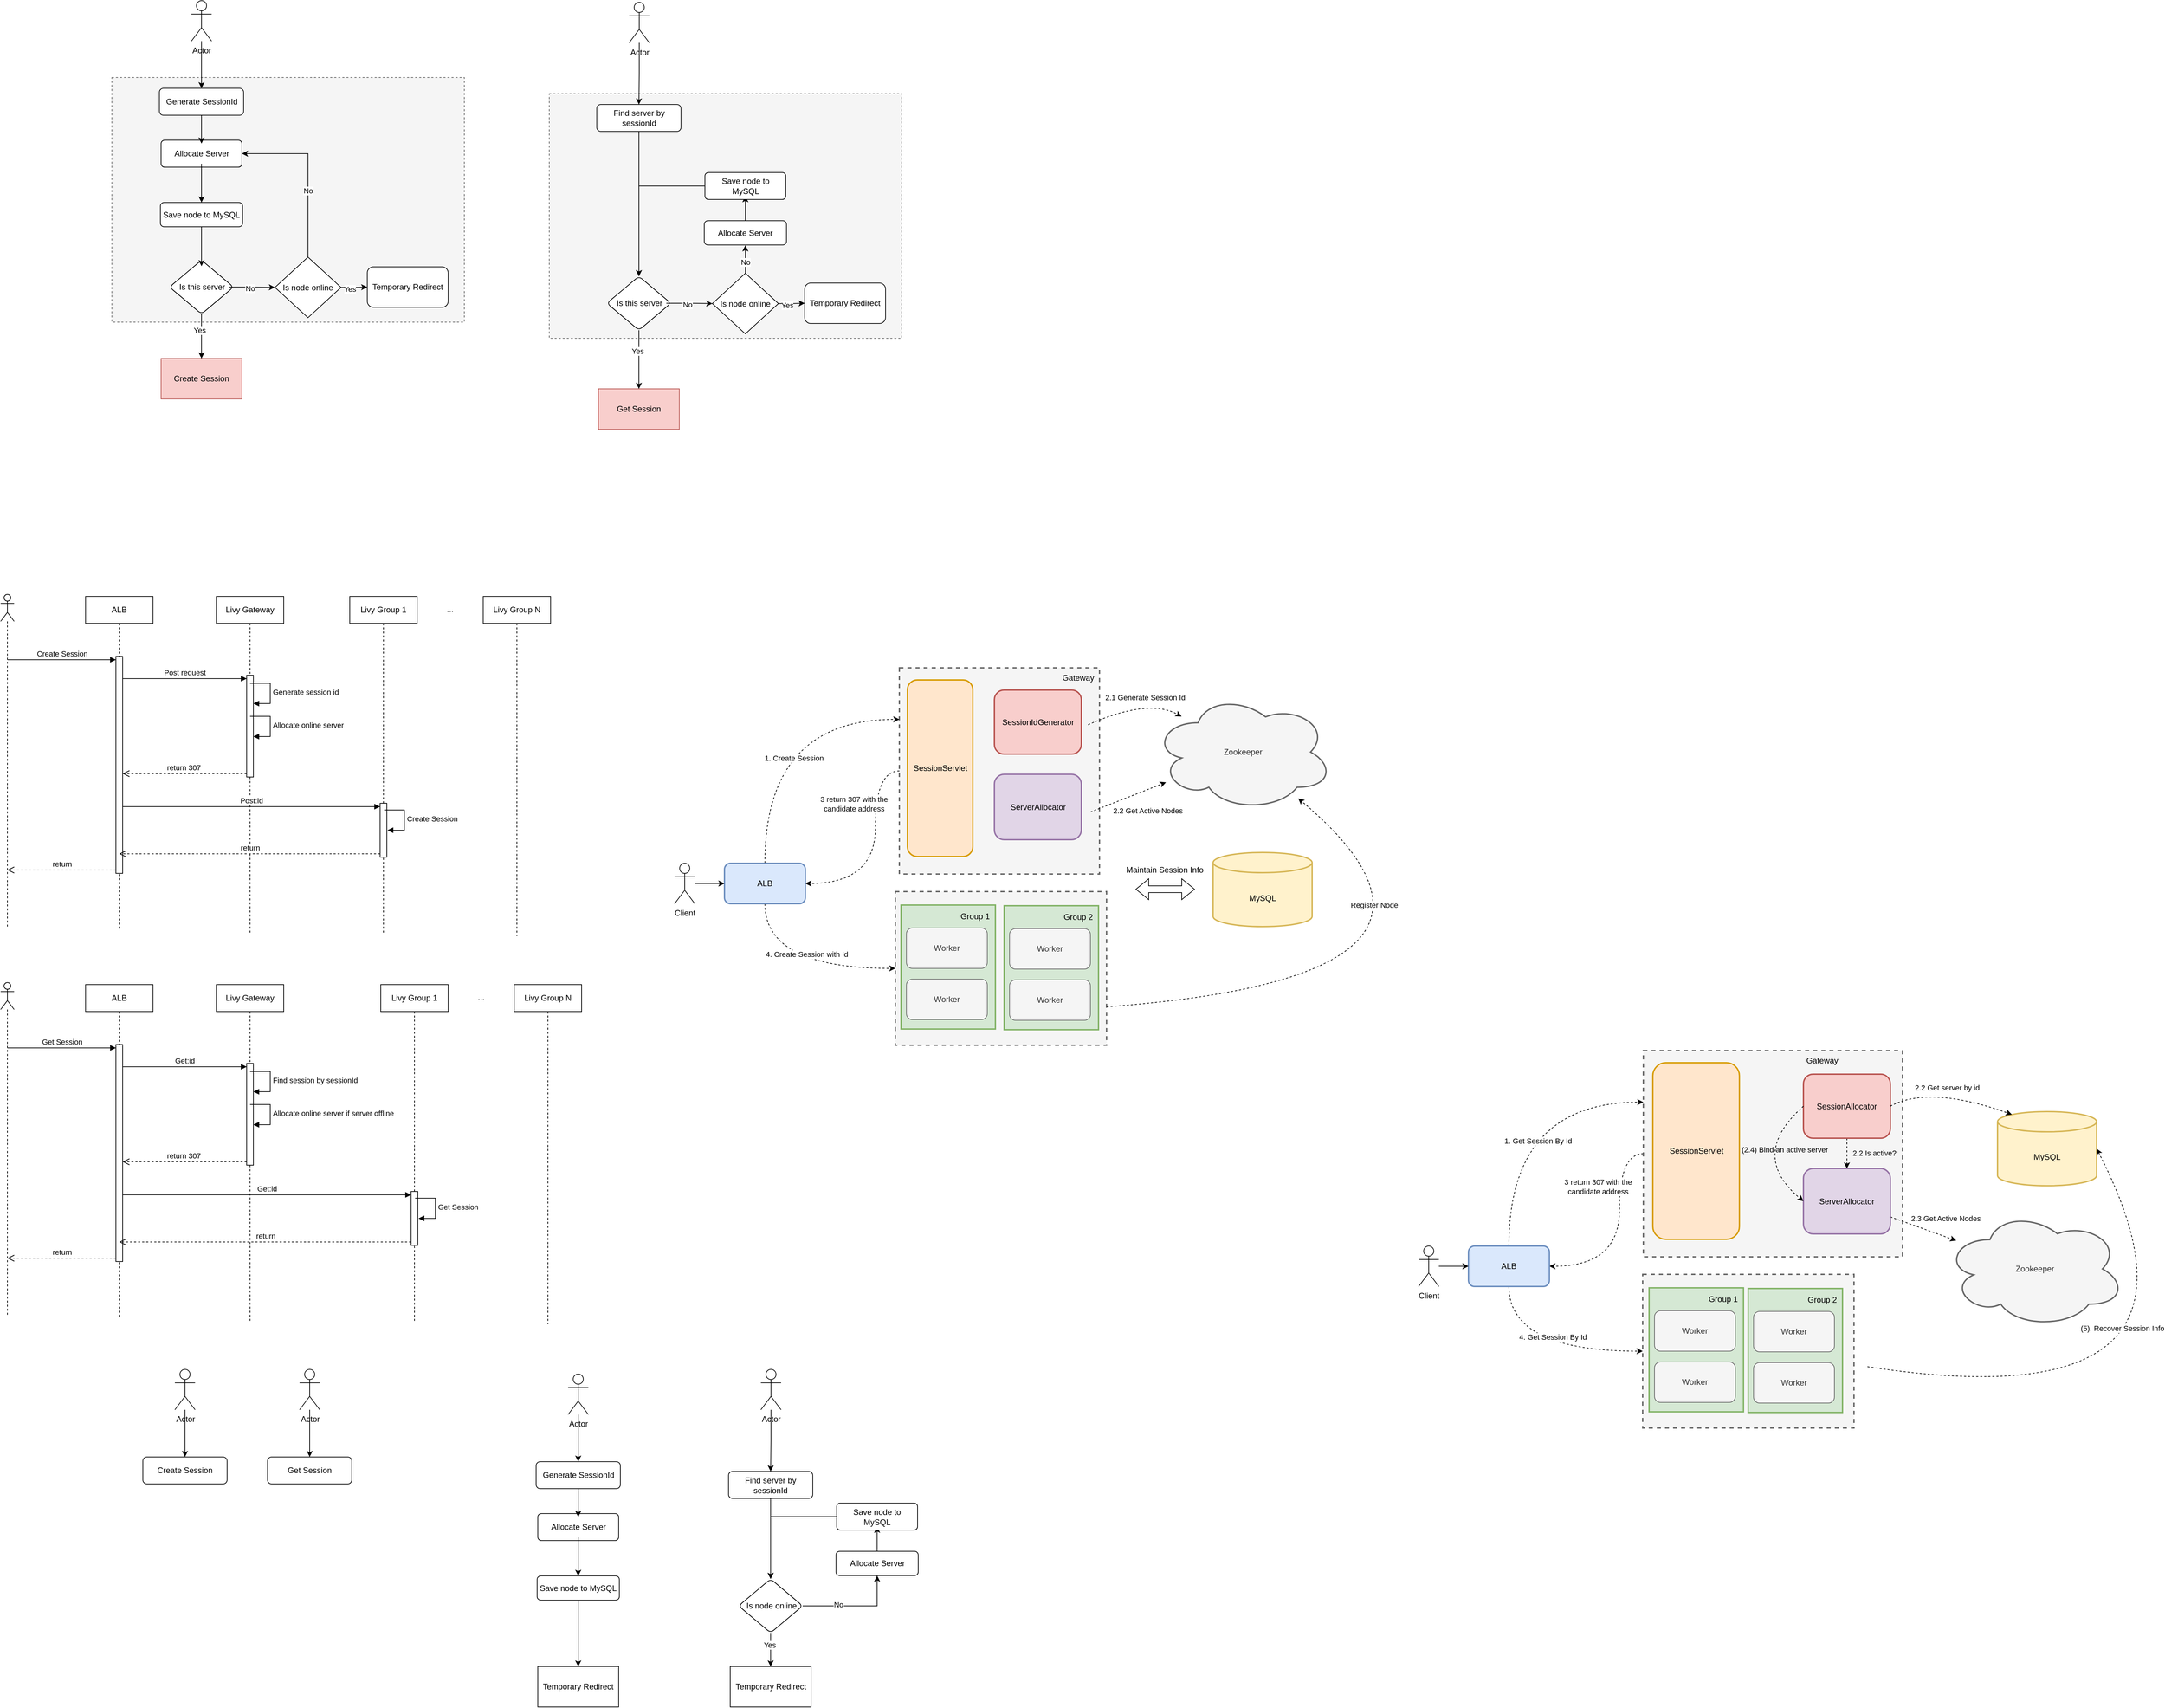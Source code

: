 <mxfile version="28.2.7">
  <diagram name="Page-1" id="TxlCP_52Zl4pygI22ciM">
    <mxGraphModel dx="1298" dy="862" grid="0" gridSize="10" guides="1" tooltips="1" connect="1" arrows="1" fold="1" page="0" pageScale="1" pageWidth="827" pageHeight="1169" math="0" shadow="0">
      <root>
        <mxCell id="0" />
        <mxCell id="1" parent="0" />
        <mxCell id="ZICHwL9k2pLEv1YtmJDn-41" style="edgeStyle=orthogonalEdgeStyle;rounded=0;orthogonalLoop=1;jettySize=auto;html=1;exitX=0;exitY=0.5;exitDx=0;exitDy=0;entryX=1;entryY=0.5;entryDx=0;entryDy=0;curved=1;dashed=1;" edge="1" parent="1" source="ZICHwL9k2pLEv1YtmJDn-7" target="ZICHwL9k2pLEv1YtmJDn-1">
          <mxGeometry relative="1" as="geometry">
            <Array as="points">
              <mxPoint x="1365" y="1223" />
              <mxPoint x="1365" y="1390" />
            </Array>
          </mxGeometry>
        </mxCell>
        <mxCell id="ZICHwL9k2pLEv1YtmJDn-42" value="3 return 307 with the&lt;div&gt;candidate address&lt;/div&gt;" style="edgeLabel;html=1;align=center;verticalAlign=middle;resizable=0;points=[];" vertex="1" connectable="0" parent="ZICHwL9k2pLEv1YtmJDn-41">
          <mxGeometry x="-0.224" y="2" relative="1" as="geometry">
            <mxPoint x="-34" y="-35" as="offset" />
          </mxGeometry>
        </mxCell>
        <mxCell id="ZICHwL9k2pLEv1YtmJDn-7" value="" style="rounded=0;whiteSpace=wrap;html=1;dashed=1;fillColor=#f5f5f5;fontColor=#333333;strokeColor=#666666;strokeWidth=2;" vertex="1" parent="1">
          <mxGeometry x="1400.5" y="1070" width="297" height="306" as="geometry" />
        </mxCell>
        <mxCell id="MgTznX3Nh4NJQTIRdK1o-61" value="" style="rounded=0;whiteSpace=wrap;html=1;dashed=1;fillColor=#f5f5f5;fontColor=#333333;strokeColor=#666666;" parent="1" vertex="1">
          <mxGeometry x="881" y="218" width="523" height="363" as="geometry" />
        </mxCell>
        <mxCell id="MgTznX3Nh4NJQTIRdK1o-23" value="" style="rounded=0;whiteSpace=wrap;html=1;dashed=1;fillColor=#f5f5f5;fontColor=#333333;strokeColor=#666666;" parent="1" vertex="1">
          <mxGeometry x="232" y="194" width="523" height="363" as="geometry" />
        </mxCell>
        <mxCell id="F9eBlbKyJguKDcQdJxCm-21" value="" style="edgeStyle=orthogonalEdgeStyle;rounded=0;orthogonalLoop=1;jettySize=auto;html=1;" parent="1" source="F9eBlbKyJguKDcQdJxCm-1" target="F9eBlbKyJguKDcQdJxCm-20" edge="1">
          <mxGeometry relative="1" as="geometry" />
        </mxCell>
        <mxCell id="F9eBlbKyJguKDcQdJxCm-1" value="Actor" style="shape=umlActor;verticalLabelPosition=bottom;verticalAlign=top;html=1;outlineConnect=0;" parent="1" vertex="1">
          <mxGeometry x="350" y="80" width="30" height="60" as="geometry" />
        </mxCell>
        <mxCell id="F9eBlbKyJguKDcQdJxCm-5" value="" style="rounded=1;whiteSpace=wrap;html=1;verticalAlign=top;arcSize=13;" parent="1" vertex="1">
          <mxGeometry x="305" y="287" width="120" height="40" as="geometry" />
        </mxCell>
        <mxCell id="MgTznX3Nh4NJQTIRdK1o-13" value="" style="edgeStyle=orthogonalEdgeStyle;rounded=0;orthogonalLoop=1;jettySize=auto;html=1;" parent="1" source="F9eBlbKyJguKDcQdJxCm-7" target="MgTznX3Nh4NJQTIRdK1o-12" edge="1">
          <mxGeometry relative="1" as="geometry" />
        </mxCell>
        <mxCell id="F9eBlbKyJguKDcQdJxCm-7" value="Allocate Server" style="text;html=1;align=center;verticalAlign=middle;whiteSpace=wrap;rounded=0;" parent="1" vertex="1">
          <mxGeometry x="322.5" y="292" width="85" height="30" as="geometry" />
        </mxCell>
        <mxCell id="F9eBlbKyJguKDcQdJxCm-11" value="" style="group" parent="1" vertex="1" connectable="0">
          <mxGeometry x="317.5" y="465" width="97" height="80" as="geometry" />
        </mxCell>
        <mxCell id="F9eBlbKyJguKDcQdJxCm-8" value="" style="rhombus;whiteSpace=wrap;html=1;verticalAlign=top;rounded=1;arcSize=13;" parent="F9eBlbKyJguKDcQdJxCm-11" vertex="1">
          <mxGeometry width="95" height="80" as="geometry" />
        </mxCell>
        <mxCell id="F9eBlbKyJguKDcQdJxCm-10" value="Is this server" style="text;html=1;align=center;verticalAlign=middle;whiteSpace=wrap;rounded=0;" parent="F9eBlbKyJguKDcQdJxCm-11" vertex="1">
          <mxGeometry x="8.75" y="25" width="79.5" height="30" as="geometry" />
        </mxCell>
        <mxCell id="F9eBlbKyJguKDcQdJxCm-22" value="" style="edgeStyle=orthogonalEdgeStyle;rounded=0;orthogonalLoop=1;jettySize=auto;html=1;" parent="1" source="F9eBlbKyJguKDcQdJxCm-20" target="F9eBlbKyJguKDcQdJxCm-7" edge="1">
          <mxGeometry relative="1" as="geometry" />
        </mxCell>
        <mxCell id="F9eBlbKyJguKDcQdJxCm-20" value="Generate SessionId" style="rounded=1;whiteSpace=wrap;html=1;" parent="1" vertex="1">
          <mxGeometry x="302.5" y="210" width="125" height="40" as="geometry" />
        </mxCell>
        <mxCell id="F9eBlbKyJguKDcQdJxCm-26" value="Create Session" style="whiteSpace=wrap;html=1;fillColor=#f8cecc;strokeColor=#b85450;" parent="1" vertex="1">
          <mxGeometry x="305" y="611" width="120" height="60" as="geometry" />
        </mxCell>
        <mxCell id="F9eBlbKyJguKDcQdJxCm-30" value="" style="edgeStyle=orthogonalEdgeStyle;rounded=0;orthogonalLoop=1;jettySize=auto;html=1;entryX=0.5;entryY=0;entryDx=0;entryDy=0;" parent="1" source="F9eBlbKyJguKDcQdJxCm-31" target="MgTznX3Nh4NJQTIRdK1o-69" edge="1">
          <mxGeometry relative="1" as="geometry">
            <mxPoint x="1014.5" y="212.5" as="targetPoint" />
          </mxGeometry>
        </mxCell>
        <mxCell id="F9eBlbKyJguKDcQdJxCm-31" value="Actor" style="shape=umlActor;verticalLabelPosition=bottom;verticalAlign=top;html=1;outlineConnect=0;" parent="1" vertex="1">
          <mxGeometry x="999.5" y="82.5" width="30" height="60" as="geometry" />
        </mxCell>
        <mxCell id="F9eBlbKyJguKDcQdJxCm-50" value="Get Session" style="whiteSpace=wrap;html=1;fillColor=#f8cecc;strokeColor=#b85450;" parent="1" vertex="1">
          <mxGeometry x="954" y="656" width="120" height="60" as="geometry" />
        </mxCell>
        <mxCell id="F9eBlbKyJguKDcQdJxCm-53" value="" style="shape=umlLifeline;perimeter=lifelinePerimeter;whiteSpace=wrap;html=1;container=1;dropTarget=0;collapsible=0;recursiveResize=0;outlineConnect=0;portConstraint=eastwest;newEdgeStyle={&quot;curved&quot;:0,&quot;rounded&quot;:0};participant=umlActor;" parent="1" vertex="1">
          <mxGeometry x="67" y="961" width="20" height="493" as="geometry" />
        </mxCell>
        <mxCell id="F9eBlbKyJguKDcQdJxCm-54" value="Livy Gateway" style="shape=umlLifeline;perimeter=lifelinePerimeter;whiteSpace=wrap;html=1;container=1;dropTarget=0;collapsible=0;recursiveResize=0;outlineConnect=0;portConstraint=eastwest;newEdgeStyle={&quot;curved&quot;:0,&quot;rounded&quot;:0};" parent="1" vertex="1">
          <mxGeometry x="387" y="964" width="100" height="500" as="geometry" />
        </mxCell>
        <mxCell id="F9eBlbKyJguKDcQdJxCm-68" value="" style="html=1;outlineConnect=0;targetShapes=umlLifeline;portConstraint=eastwest;newEdgeStyle={&quot;curved&quot;:0,&quot;rounded&quot;:0};points=[[0,0,0,0,5],[0,1,0,0,-5],[1,0,0,0,5],[1,1,0,0,-5]];perimeter=orthogonalPerimeter;" parent="F9eBlbKyJguKDcQdJxCm-54" vertex="1">
          <mxGeometry x="45" y="117" width="10" height="151" as="geometry" />
        </mxCell>
        <mxCell id="F9eBlbKyJguKDcQdJxCm-72" value="Generate session id" style="html=1;align=left;spacingLeft=2;endArrow=block;rounded=0;edgeStyle=orthogonalEdgeStyle;curved=0;rounded=0;" parent="F9eBlbKyJguKDcQdJxCm-54" edge="1">
          <mxGeometry relative="1" as="geometry">
            <mxPoint x="50" y="129" as="sourcePoint" />
            <Array as="points">
              <mxPoint x="80" y="159" />
            </Array>
            <mxPoint x="55" y="159" as="targetPoint" />
          </mxGeometry>
        </mxCell>
        <mxCell id="F9eBlbKyJguKDcQdJxCm-74" value="Allocate online server" style="html=1;align=left;spacingLeft=2;endArrow=block;rounded=0;edgeStyle=orthogonalEdgeStyle;curved=0;rounded=0;" parent="F9eBlbKyJguKDcQdJxCm-54" edge="1">
          <mxGeometry relative="1" as="geometry">
            <mxPoint x="50" y="178" as="sourcePoint" />
            <Array as="points">
              <mxPoint x="80" y="208" />
            </Array>
            <mxPoint x="55" y="208" as="targetPoint" />
          </mxGeometry>
        </mxCell>
        <mxCell id="F9eBlbKyJguKDcQdJxCm-55" value="Livy Group 1" style="shape=umlLifeline;perimeter=lifelinePerimeter;whiteSpace=wrap;html=1;container=1;dropTarget=0;collapsible=0;recursiveResize=0;outlineConnect=0;portConstraint=eastwest;newEdgeStyle={&quot;curved&quot;:0,&quot;rounded&quot;:0};" parent="1" vertex="1">
          <mxGeometry x="585" y="964" width="100" height="500" as="geometry" />
        </mxCell>
        <mxCell id="F9eBlbKyJguKDcQdJxCm-75" value="" style="html=1;points=[[0,0,0,0,5],[0,1,0,0,-5],[1,0,0,0,5],[1,1,0,0,-5]];perimeter=orthogonalPerimeter;outlineConnect=0;targetShapes=umlLifeline;portConstraint=eastwest;newEdgeStyle={&quot;curved&quot;:0,&quot;rounded&quot;:0};" parent="F9eBlbKyJguKDcQdJxCm-55" vertex="1">
          <mxGeometry x="45" y="307" width="10" height="80" as="geometry" />
        </mxCell>
        <mxCell id="F9eBlbKyJguKDcQdJxCm-80" value="Create Session" style="html=1;align=left;spacingLeft=2;endArrow=block;rounded=0;edgeStyle=orthogonalEdgeStyle;curved=0;rounded=0;" parent="F9eBlbKyJguKDcQdJxCm-55" edge="1">
          <mxGeometry relative="1" as="geometry">
            <mxPoint x="51" y="317" as="sourcePoint" />
            <Array as="points">
              <mxPoint x="81" y="347" />
            </Array>
            <mxPoint x="56" y="347" as="targetPoint" />
          </mxGeometry>
        </mxCell>
        <mxCell id="F9eBlbKyJguKDcQdJxCm-56" value="Livy Group N" style="shape=umlLifeline;perimeter=lifelinePerimeter;whiteSpace=wrap;html=1;container=1;dropTarget=0;collapsible=0;recursiveResize=0;outlineConnect=0;portConstraint=eastwest;newEdgeStyle={&quot;curved&quot;:0,&quot;rounded&quot;:0};" parent="1" vertex="1">
          <mxGeometry x="783" y="964" width="100" height="504" as="geometry" />
        </mxCell>
        <mxCell id="F9eBlbKyJguKDcQdJxCm-58" value="Create Session" style="html=1;verticalAlign=bottom;endArrow=block;curved=0;rounded=0;entryX=0;entryY=0;entryDx=0;entryDy=5;" parent="1" source="F9eBlbKyJguKDcQdJxCm-53" target="F9eBlbKyJguKDcQdJxCm-57" edge="1">
          <mxGeometry relative="1" as="geometry">
            <mxPoint x="220" y="1056" as="sourcePoint" />
          </mxGeometry>
        </mxCell>
        <mxCell id="F9eBlbKyJguKDcQdJxCm-59" value="return" style="html=1;verticalAlign=bottom;endArrow=open;dashed=1;endSize=8;curved=0;rounded=0;exitX=0;exitY=1;exitDx=0;exitDy=-5;" parent="1" source="F9eBlbKyJguKDcQdJxCm-57" target="F9eBlbKyJguKDcQdJxCm-53" edge="1">
          <mxGeometry relative="1" as="geometry">
            <mxPoint x="220" y="1126" as="targetPoint" />
          </mxGeometry>
        </mxCell>
        <mxCell id="F9eBlbKyJguKDcQdJxCm-67" value="ALB" style="shape=umlLifeline;perimeter=lifelinePerimeter;whiteSpace=wrap;html=1;container=1;dropTarget=0;collapsible=0;recursiveResize=0;outlineConnect=0;portConstraint=eastwest;newEdgeStyle={&quot;curved&quot;:0,&quot;rounded&quot;:0};" parent="1" vertex="1">
          <mxGeometry x="193" y="964" width="100" height="494" as="geometry" />
        </mxCell>
        <mxCell id="F9eBlbKyJguKDcQdJxCm-57" value="" style="html=1;points=[[0,0,0,0,5],[0,1,0,0,-5],[1,0,0,0,5],[1,1,0,0,-5]];perimeter=orthogonalPerimeter;outlineConnect=0;targetShapes=umlLifeline;portConstraint=eastwest;newEdgeStyle={&quot;curved&quot;:0,&quot;rounded&quot;:0};" parent="F9eBlbKyJguKDcQdJxCm-67" vertex="1">
          <mxGeometry x="45" y="89" width="10" height="322" as="geometry" />
        </mxCell>
        <mxCell id="F9eBlbKyJguKDcQdJxCm-69" value="Post request" style="html=1;verticalAlign=bottom;endArrow=block;curved=0;rounded=0;entryX=0;entryY=0;entryDx=0;entryDy=5;" parent="1" source="F9eBlbKyJguKDcQdJxCm-57" target="F9eBlbKyJguKDcQdJxCm-68" edge="1">
          <mxGeometry relative="1" as="geometry">
            <mxPoint x="362" y="1086" as="sourcePoint" />
          </mxGeometry>
        </mxCell>
        <mxCell id="F9eBlbKyJguKDcQdJxCm-70" value="return 307&amp;nbsp;" style="html=1;verticalAlign=bottom;endArrow=open;dashed=1;endSize=8;curved=0;rounded=0;exitX=0;exitY=1;exitDx=0;exitDy=-5;" parent="1" source="F9eBlbKyJguKDcQdJxCm-68" target="F9eBlbKyJguKDcQdJxCm-57" edge="1">
          <mxGeometry relative="1" as="geometry">
            <mxPoint x="362" y="1156" as="targetPoint" />
          </mxGeometry>
        </mxCell>
        <mxCell id="F9eBlbKyJguKDcQdJxCm-76" value="Post:id" style="html=1;verticalAlign=bottom;endArrow=block;curved=0;rounded=0;entryX=0;entryY=0;entryDx=0;entryDy=5;" parent="1" source="F9eBlbKyJguKDcQdJxCm-57" target="F9eBlbKyJguKDcQdJxCm-75" edge="1">
          <mxGeometry relative="1" as="geometry">
            <mxPoint x="560" y="1276" as="sourcePoint" />
          </mxGeometry>
        </mxCell>
        <mxCell id="F9eBlbKyJguKDcQdJxCm-77" value="return" style="html=1;verticalAlign=bottom;endArrow=open;dashed=1;endSize=8;curved=0;rounded=0;exitX=0;exitY=1;exitDx=0;exitDy=-5;" parent="1" source="F9eBlbKyJguKDcQdJxCm-75" target="F9eBlbKyJguKDcQdJxCm-67" edge="1">
          <mxGeometry relative="1" as="geometry">
            <mxPoint x="560" y="1346" as="targetPoint" />
          </mxGeometry>
        </mxCell>
        <mxCell id="F9eBlbKyJguKDcQdJxCm-78" value="..." style="text;html=1;align=center;verticalAlign=middle;whiteSpace=wrap;rounded=0;" parent="1" vertex="1">
          <mxGeometry x="704" y="968" width="60" height="30" as="geometry" />
        </mxCell>
        <mxCell id="F9eBlbKyJguKDcQdJxCm-81" value="" style="shape=umlLifeline;perimeter=lifelinePerimeter;whiteSpace=wrap;html=1;container=1;dropTarget=0;collapsible=0;recursiveResize=0;outlineConnect=0;portConstraint=eastwest;newEdgeStyle={&quot;curved&quot;:0,&quot;rounded&quot;:0};participant=umlActor;" parent="1" vertex="1">
          <mxGeometry x="67" y="1537" width="20" height="493" as="geometry" />
        </mxCell>
        <mxCell id="F9eBlbKyJguKDcQdJxCm-82" value="Livy Gateway" style="shape=umlLifeline;perimeter=lifelinePerimeter;whiteSpace=wrap;html=1;container=1;dropTarget=0;collapsible=0;recursiveResize=0;outlineConnect=0;portConstraint=eastwest;newEdgeStyle={&quot;curved&quot;:0,&quot;rounded&quot;:0};" parent="1" vertex="1">
          <mxGeometry x="387" y="1540" width="100" height="500" as="geometry" />
        </mxCell>
        <mxCell id="F9eBlbKyJguKDcQdJxCm-83" value="" style="html=1;outlineConnect=0;targetShapes=umlLifeline;portConstraint=eastwest;newEdgeStyle={&quot;curved&quot;:0,&quot;rounded&quot;:0};points=[[0,0,0,0,5],[0,1,0,0,-5],[1,0,0,0,5],[1,1,0,0,-5]];perimeter=orthogonalPerimeter;" parent="F9eBlbKyJguKDcQdJxCm-82" vertex="1">
          <mxGeometry x="45" y="117" width="10" height="151" as="geometry" />
        </mxCell>
        <mxCell id="F9eBlbKyJguKDcQdJxCm-84" value="Find session by sessionId" style="html=1;align=left;spacingLeft=2;endArrow=block;rounded=0;edgeStyle=orthogonalEdgeStyle;curved=0;rounded=0;" parent="F9eBlbKyJguKDcQdJxCm-82" edge="1">
          <mxGeometry relative="1" as="geometry">
            <mxPoint x="50" y="129" as="sourcePoint" />
            <Array as="points">
              <mxPoint x="80" y="159" />
            </Array>
            <mxPoint x="55" y="159" as="targetPoint" />
          </mxGeometry>
        </mxCell>
        <mxCell id="F9eBlbKyJguKDcQdJxCm-85" value="Allocate online server if server offline" style="html=1;align=left;spacingLeft=2;endArrow=block;rounded=0;edgeStyle=orthogonalEdgeStyle;curved=0;rounded=0;" parent="F9eBlbKyJguKDcQdJxCm-82" edge="1">
          <mxGeometry relative="1" as="geometry">
            <mxPoint x="50" y="178" as="sourcePoint" />
            <Array as="points">
              <mxPoint x="80" y="208" />
            </Array>
            <mxPoint x="55" y="208" as="targetPoint" />
          </mxGeometry>
        </mxCell>
        <mxCell id="F9eBlbKyJguKDcQdJxCm-86" value="Livy Group 1" style="shape=umlLifeline;perimeter=lifelinePerimeter;whiteSpace=wrap;html=1;container=1;dropTarget=0;collapsible=0;recursiveResize=0;outlineConnect=0;portConstraint=eastwest;newEdgeStyle={&quot;curved&quot;:0,&quot;rounded&quot;:0};" parent="1" vertex="1">
          <mxGeometry x="631" y="1540" width="100" height="500" as="geometry" />
        </mxCell>
        <mxCell id="F9eBlbKyJguKDcQdJxCm-87" value="" style="html=1;points=[[0,0,0,0,5],[0,1,0,0,-5],[1,0,0,0,5],[1,1,0,0,-5]];perimeter=orthogonalPerimeter;outlineConnect=0;targetShapes=umlLifeline;portConstraint=eastwest;newEdgeStyle={&quot;curved&quot;:0,&quot;rounded&quot;:0};" parent="F9eBlbKyJguKDcQdJxCm-86" vertex="1">
          <mxGeometry x="45" y="307" width="10" height="80" as="geometry" />
        </mxCell>
        <mxCell id="F9eBlbKyJguKDcQdJxCm-88" value="Get Session" style="html=1;align=left;spacingLeft=2;endArrow=block;rounded=0;edgeStyle=orthogonalEdgeStyle;curved=0;rounded=0;" parent="F9eBlbKyJguKDcQdJxCm-86" edge="1">
          <mxGeometry relative="1" as="geometry">
            <mxPoint x="51" y="317" as="sourcePoint" />
            <Array as="points">
              <mxPoint x="81" y="347" />
            </Array>
            <mxPoint x="56" y="347" as="targetPoint" />
          </mxGeometry>
        </mxCell>
        <mxCell id="F9eBlbKyJguKDcQdJxCm-89" value="Livy Group N" style="shape=umlLifeline;perimeter=lifelinePerimeter;whiteSpace=wrap;html=1;container=1;dropTarget=0;collapsible=0;recursiveResize=0;outlineConnect=0;portConstraint=eastwest;newEdgeStyle={&quot;curved&quot;:0,&quot;rounded&quot;:0};" parent="1" vertex="1">
          <mxGeometry x="829" y="1540" width="100" height="504" as="geometry" />
        </mxCell>
        <mxCell id="F9eBlbKyJguKDcQdJxCm-90" value="Get Session" style="html=1;verticalAlign=bottom;endArrow=block;curved=0;rounded=0;entryX=0;entryY=0;entryDx=0;entryDy=5;" parent="1" source="F9eBlbKyJguKDcQdJxCm-81" target="F9eBlbKyJguKDcQdJxCm-93" edge="1">
          <mxGeometry relative="1" as="geometry">
            <mxPoint x="220" y="1632" as="sourcePoint" />
          </mxGeometry>
        </mxCell>
        <mxCell id="F9eBlbKyJguKDcQdJxCm-91" value="return" style="html=1;verticalAlign=bottom;endArrow=open;dashed=1;endSize=8;curved=0;rounded=0;exitX=0;exitY=1;exitDx=0;exitDy=-5;" parent="1" source="F9eBlbKyJguKDcQdJxCm-93" target="F9eBlbKyJguKDcQdJxCm-81" edge="1">
          <mxGeometry relative="1" as="geometry">
            <mxPoint x="220" y="1702" as="targetPoint" />
          </mxGeometry>
        </mxCell>
        <mxCell id="F9eBlbKyJguKDcQdJxCm-92" value="ALB" style="shape=umlLifeline;perimeter=lifelinePerimeter;whiteSpace=wrap;html=1;container=1;dropTarget=0;collapsible=0;recursiveResize=0;outlineConnect=0;portConstraint=eastwest;newEdgeStyle={&quot;curved&quot;:0,&quot;rounded&quot;:0};" parent="1" vertex="1">
          <mxGeometry x="193" y="1540" width="100" height="494" as="geometry" />
        </mxCell>
        <mxCell id="F9eBlbKyJguKDcQdJxCm-93" value="" style="html=1;points=[[0,0,0,0,5],[0,1,0,0,-5],[1,0,0,0,5],[1,1,0,0,-5]];perimeter=orthogonalPerimeter;outlineConnect=0;targetShapes=umlLifeline;portConstraint=eastwest;newEdgeStyle={&quot;curved&quot;:0,&quot;rounded&quot;:0};" parent="F9eBlbKyJguKDcQdJxCm-92" vertex="1">
          <mxGeometry x="45" y="89" width="10" height="322" as="geometry" />
        </mxCell>
        <mxCell id="F9eBlbKyJguKDcQdJxCm-94" value="Get:id" style="html=1;verticalAlign=bottom;endArrow=block;curved=0;rounded=0;entryX=0;entryY=0;entryDx=0;entryDy=5;" parent="1" source="F9eBlbKyJguKDcQdJxCm-93" target="F9eBlbKyJguKDcQdJxCm-83" edge="1">
          <mxGeometry relative="1" as="geometry">
            <mxPoint x="362" y="1662" as="sourcePoint" />
          </mxGeometry>
        </mxCell>
        <mxCell id="F9eBlbKyJguKDcQdJxCm-95" value="return 307&amp;nbsp;" style="html=1;verticalAlign=bottom;endArrow=open;dashed=1;endSize=8;curved=0;rounded=0;exitX=0;exitY=1;exitDx=0;exitDy=-5;" parent="1" source="F9eBlbKyJguKDcQdJxCm-83" target="F9eBlbKyJguKDcQdJxCm-93" edge="1">
          <mxGeometry relative="1" as="geometry">
            <mxPoint x="362" y="1732" as="targetPoint" />
          </mxGeometry>
        </mxCell>
        <mxCell id="F9eBlbKyJguKDcQdJxCm-96" value="Get:id" style="html=1;verticalAlign=bottom;endArrow=block;curved=0;rounded=0;entryX=0;entryY=0;entryDx=0;entryDy=5;" parent="1" source="F9eBlbKyJguKDcQdJxCm-93" target="F9eBlbKyJguKDcQdJxCm-87" edge="1">
          <mxGeometry relative="1" as="geometry">
            <mxPoint x="560" y="1852" as="sourcePoint" />
          </mxGeometry>
        </mxCell>
        <mxCell id="F9eBlbKyJguKDcQdJxCm-97" value="return" style="html=1;verticalAlign=bottom;endArrow=open;dashed=1;endSize=8;curved=0;rounded=0;exitX=0;exitY=1;exitDx=0;exitDy=-5;" parent="1" source="F9eBlbKyJguKDcQdJxCm-87" target="F9eBlbKyJguKDcQdJxCm-92" edge="1">
          <mxGeometry relative="1" as="geometry">
            <mxPoint x="560" y="1922" as="targetPoint" />
          </mxGeometry>
        </mxCell>
        <mxCell id="F9eBlbKyJguKDcQdJxCm-98" value="..." style="text;html=1;align=center;verticalAlign=middle;whiteSpace=wrap;rounded=0;" parent="1" vertex="1">
          <mxGeometry x="750" y="1544" width="60" height="30" as="geometry" />
        </mxCell>
        <mxCell id="MgTznX3Nh4NJQTIRdK1o-16" value="" style="edgeStyle=orthogonalEdgeStyle;rounded=0;orthogonalLoop=1;jettySize=auto;html=1;" parent="1" source="MgTznX3Nh4NJQTIRdK1o-12" edge="1">
          <mxGeometry relative="1" as="geometry">
            <mxPoint x="365" y="474" as="targetPoint" />
          </mxGeometry>
        </mxCell>
        <mxCell id="MgTznX3Nh4NJQTIRdK1o-12" value="Save node to MySQL" style="rounded=1;whiteSpace=wrap;html=1;" parent="1" vertex="1">
          <mxGeometry x="304" y="379.5" width="122" height="36" as="geometry" />
        </mxCell>
        <mxCell id="MgTznX3Nh4NJQTIRdK1o-20" value="" style="edgeStyle=orthogonalEdgeStyle;rounded=0;orthogonalLoop=1;jettySize=auto;html=1;entryX=0.5;entryY=0;entryDx=0;entryDy=0;" parent="1" source="F9eBlbKyJguKDcQdJxCm-8" target="F9eBlbKyJguKDcQdJxCm-26" edge="1">
          <mxGeometry relative="1" as="geometry">
            <mxPoint x="365" y="605" as="targetPoint" />
          </mxGeometry>
        </mxCell>
        <mxCell id="MgTznX3Nh4NJQTIRdK1o-21" value="Yes" style="edgeLabel;html=1;align=center;verticalAlign=middle;resizable=0;points=[];" parent="MgTznX3Nh4NJQTIRdK1o-20" vertex="1" connectable="0">
          <mxGeometry x="-0.267" y="-3" relative="1" as="geometry">
            <mxPoint as="offset" />
          </mxGeometry>
        </mxCell>
        <mxCell id="MgTznX3Nh4NJQTIRdK1o-55" value="" style="edgeStyle=orthogonalEdgeStyle;rounded=0;orthogonalLoop=1;jettySize=auto;html=1;" parent="1" source="MgTznX3Nh4NJQTIRdK1o-48" target="MgTznX3Nh4NJQTIRdK1o-52" edge="1">
          <mxGeometry relative="1" as="geometry" />
        </mxCell>
        <mxCell id="MgTznX3Nh4NJQTIRdK1o-56" value="Yes" style="edgeLabel;html=1;align=center;verticalAlign=middle;resizable=0;points=[];" parent="MgTznX3Nh4NJQTIRdK1o-55" vertex="1" connectable="0">
          <mxGeometry x="-0.342" y="-1" relative="1" as="geometry">
            <mxPoint y="1" as="offset" />
          </mxGeometry>
        </mxCell>
        <mxCell id="MgTznX3Nh4NJQTIRdK1o-57" style="edgeStyle=orthogonalEdgeStyle;rounded=0;orthogonalLoop=1;jettySize=auto;html=1;entryX=1;entryY=0.5;entryDx=0;entryDy=0;exitX=0.5;exitY=0;exitDx=0;exitDy=0;" parent="1" source="MgTznX3Nh4NJQTIRdK1o-48" target="F9eBlbKyJguKDcQdJxCm-5" edge="1">
          <mxGeometry relative="1" as="geometry" />
        </mxCell>
        <mxCell id="MgTznX3Nh4NJQTIRdK1o-58" value="No" style="edgeLabel;html=1;align=center;verticalAlign=middle;resizable=0;points=[];" parent="MgTznX3Nh4NJQTIRdK1o-57" vertex="1" connectable="0">
          <mxGeometry x="-0.217" relative="1" as="geometry">
            <mxPoint as="offset" />
          </mxGeometry>
        </mxCell>
        <mxCell id="MgTznX3Nh4NJQTIRdK1o-48" value="Is node online" style="rhombus;whiteSpace=wrap;html=1;" parent="1" vertex="1">
          <mxGeometry x="474" y="460.5" width="98" height="90" as="geometry" />
        </mxCell>
        <mxCell id="MgTznX3Nh4NJQTIRdK1o-52" value="Temporary Redirect" style="rounded=1;whiteSpace=wrap;html=1;" parent="1" vertex="1">
          <mxGeometry x="611" y="475" width="120" height="60" as="geometry" />
        </mxCell>
        <mxCell id="MgTznX3Nh4NJQTIRdK1o-53" value="" style="edgeStyle=orthogonalEdgeStyle;rounded=0;orthogonalLoop=1;jettySize=auto;html=1;" parent="1" source="F9eBlbKyJguKDcQdJxCm-10" target="MgTznX3Nh4NJQTIRdK1o-48" edge="1">
          <mxGeometry relative="1" as="geometry" />
        </mxCell>
        <mxCell id="MgTznX3Nh4NJQTIRdK1o-54" value="No" style="edgeLabel;html=1;align=center;verticalAlign=middle;resizable=0;points=[];" parent="MgTznX3Nh4NJQTIRdK1o-53" vertex="1" connectable="0">
          <mxGeometry x="-0.12" y="-2" relative="1" as="geometry">
            <mxPoint as="offset" />
          </mxGeometry>
        </mxCell>
        <mxCell id="MgTznX3Nh4NJQTIRdK1o-65" value="" style="group" parent="1" vertex="1" connectable="0">
          <mxGeometry x="966.5" y="489" width="97" height="80" as="geometry" />
        </mxCell>
        <mxCell id="MgTznX3Nh4NJQTIRdK1o-66" value="" style="rhombus;whiteSpace=wrap;html=1;verticalAlign=top;rounded=1;arcSize=13;" parent="MgTznX3Nh4NJQTIRdK1o-65" vertex="1">
          <mxGeometry width="95" height="80" as="geometry" />
        </mxCell>
        <mxCell id="MgTznX3Nh4NJQTIRdK1o-67" value="Is this server" style="text;html=1;align=center;verticalAlign=middle;whiteSpace=wrap;rounded=0;" parent="MgTznX3Nh4NJQTIRdK1o-65" vertex="1">
          <mxGeometry x="8.75" y="25" width="79.5" height="30" as="geometry" />
        </mxCell>
        <mxCell id="MgTznX3Nh4NJQTIRdK1o-83" style="edgeStyle=orthogonalEdgeStyle;rounded=0;orthogonalLoop=1;jettySize=auto;html=1;" parent="1" source="MgTznX3Nh4NJQTIRdK1o-69" target="MgTznX3Nh4NJQTIRdK1o-66" edge="1">
          <mxGeometry relative="1" as="geometry" />
        </mxCell>
        <mxCell id="MgTznX3Nh4NJQTIRdK1o-69" value="Find server by sessionId" style="rounded=1;whiteSpace=wrap;html=1;" parent="1" vertex="1">
          <mxGeometry x="951.5" y="234" width="125" height="40" as="geometry" />
        </mxCell>
        <mxCell id="MgTznX3Nh4NJQTIRdK1o-82" value="" style="edgeStyle=orthogonalEdgeStyle;rounded=0;orthogonalLoop=1;jettySize=auto;html=1;" parent="1" source="MgTznX3Nh4NJQTIRdK1o-71" target="MgTznX3Nh4NJQTIRdK1o-64" edge="1">
          <mxGeometry relative="1" as="geometry" />
        </mxCell>
        <mxCell id="MgTznX3Nh4NJQTIRdK1o-71" value="Allocate Server" style="rounded=1;whiteSpace=wrap;html=1;" parent="1" vertex="1">
          <mxGeometry x="1111" y="406.5" width="122" height="36" as="geometry" />
        </mxCell>
        <mxCell id="MgTznX3Nh4NJQTIRdK1o-73" value="" style="edgeStyle=orthogonalEdgeStyle;rounded=0;orthogonalLoop=1;jettySize=auto;html=1;" parent="1" source="MgTznX3Nh4NJQTIRdK1o-77" target="MgTznX3Nh4NJQTIRdK1o-78" edge="1">
          <mxGeometry relative="1" as="geometry" />
        </mxCell>
        <mxCell id="MgTznX3Nh4NJQTIRdK1o-74" value="Yes" style="edgeLabel;html=1;align=center;verticalAlign=middle;resizable=0;points=[];" parent="MgTznX3Nh4NJQTIRdK1o-73" vertex="1" connectable="0">
          <mxGeometry x="-0.342" y="-1" relative="1" as="geometry">
            <mxPoint y="1" as="offset" />
          </mxGeometry>
        </mxCell>
        <mxCell id="MgTznX3Nh4NJQTIRdK1o-75" style="edgeStyle=orthogonalEdgeStyle;rounded=0;orthogonalLoop=1;jettySize=auto;html=1;exitX=0.5;exitY=0;exitDx=0;exitDy=0;" parent="1" source="MgTznX3Nh4NJQTIRdK1o-77" edge="1">
          <mxGeometry relative="1" as="geometry">
            <mxPoint x="1172" y="443" as="targetPoint" />
          </mxGeometry>
        </mxCell>
        <mxCell id="MgTznX3Nh4NJQTIRdK1o-76" value="No" style="edgeLabel;html=1;align=center;verticalAlign=middle;resizable=0;points=[];" parent="MgTznX3Nh4NJQTIRdK1o-75" vertex="1" connectable="0">
          <mxGeometry x="-0.217" relative="1" as="geometry">
            <mxPoint as="offset" />
          </mxGeometry>
        </mxCell>
        <mxCell id="MgTznX3Nh4NJQTIRdK1o-77" value="Is node online" style="rhombus;whiteSpace=wrap;html=1;" parent="1" vertex="1">
          <mxGeometry x="1123" y="484.5" width="98" height="90" as="geometry" />
        </mxCell>
        <mxCell id="MgTznX3Nh4NJQTIRdK1o-78" value="Temporary Redirect" style="rounded=1;whiteSpace=wrap;html=1;" parent="1" vertex="1">
          <mxGeometry x="1260" y="499" width="120" height="60" as="geometry" />
        </mxCell>
        <mxCell id="MgTznX3Nh4NJQTIRdK1o-79" value="" style="edgeStyle=orthogonalEdgeStyle;rounded=0;orthogonalLoop=1;jettySize=auto;html=1;" parent="1" source="MgTznX3Nh4NJQTIRdK1o-67" target="MgTznX3Nh4NJQTIRdK1o-77" edge="1">
          <mxGeometry relative="1" as="geometry" />
        </mxCell>
        <mxCell id="MgTznX3Nh4NJQTIRdK1o-80" value="No" style="edgeLabel;html=1;align=center;verticalAlign=middle;resizable=0;points=[];" parent="MgTznX3Nh4NJQTIRdK1o-79" vertex="1" connectable="0">
          <mxGeometry x="-0.12" y="-2" relative="1" as="geometry">
            <mxPoint as="offset" />
          </mxGeometry>
        </mxCell>
        <mxCell id="MgTznX3Nh4NJQTIRdK1o-81" value="" style="group" parent="1" vertex="1" connectable="0">
          <mxGeometry x="1112" y="335" width="120" height="40" as="geometry" />
        </mxCell>
        <mxCell id="MgTznX3Nh4NJQTIRdK1o-62" value="" style="rounded=1;whiteSpace=wrap;html=1;verticalAlign=top;arcSize=13;" parent="MgTznX3Nh4NJQTIRdK1o-81" vertex="1">
          <mxGeometry width="120" height="40" as="geometry" />
        </mxCell>
        <mxCell id="MgTznX3Nh4NJQTIRdK1o-64" value="Save node to MySQL" style="text;html=1;align=center;verticalAlign=middle;whiteSpace=wrap;rounded=0;" parent="MgTznX3Nh4NJQTIRdK1o-81" vertex="1">
          <mxGeometry x="17.5" y="5" width="85" height="30" as="geometry" />
        </mxCell>
        <mxCell id="MgTznX3Nh4NJQTIRdK1o-84" style="edgeStyle=orthogonalEdgeStyle;rounded=0;orthogonalLoop=1;jettySize=auto;html=1;entryX=0.5;entryY=0;entryDx=0;entryDy=0;" parent="1" source="MgTznX3Nh4NJQTIRdK1o-66" target="F9eBlbKyJguKDcQdJxCm-50" edge="1">
          <mxGeometry relative="1" as="geometry" />
        </mxCell>
        <mxCell id="MgTznX3Nh4NJQTIRdK1o-85" value="Yes" style="edgeLabel;html=1;align=center;verticalAlign=middle;resizable=0;points=[];" parent="MgTznX3Nh4NJQTIRdK1o-84" vertex="1" connectable="0">
          <mxGeometry x="-0.287" y="-2" relative="1" as="geometry">
            <mxPoint as="offset" />
          </mxGeometry>
        </mxCell>
        <mxCell id="MgTznX3Nh4NJQTIRdK1o-86" style="edgeStyle=orthogonalEdgeStyle;rounded=0;orthogonalLoop=1;jettySize=auto;html=1;entryX=0.5;entryY=0;entryDx=0;entryDy=0;" parent="1" source="MgTznX3Nh4NJQTIRdK1o-62" target="MgTznX3Nh4NJQTIRdK1o-66" edge="1">
          <mxGeometry relative="1" as="geometry" />
        </mxCell>
        <mxCell id="MgTznX3Nh4NJQTIRdK1o-88" value="" style="edgeStyle=orthogonalEdgeStyle;rounded=0;orthogonalLoop=1;jettySize=auto;html=1;" parent="1" source="MgTznX3Nh4NJQTIRdK1o-89" target="MgTznX3Nh4NJQTIRdK1o-97" edge="1">
          <mxGeometry relative="1" as="geometry" />
        </mxCell>
        <mxCell id="MgTznX3Nh4NJQTIRdK1o-89" value="Actor" style="shape=umlActor;verticalLabelPosition=bottom;verticalAlign=top;html=1;outlineConnect=0;" parent="1" vertex="1">
          <mxGeometry x="909" y="2118" width="30" height="60" as="geometry" />
        </mxCell>
        <mxCell id="MgTznX3Nh4NJQTIRdK1o-90" value="" style="rounded=1;whiteSpace=wrap;html=1;verticalAlign=top;arcSize=13;" parent="1" vertex="1">
          <mxGeometry x="864" y="2325" width="120" height="40" as="geometry" />
        </mxCell>
        <mxCell id="MgTznX3Nh4NJQTIRdK1o-91" value="" style="edgeStyle=orthogonalEdgeStyle;rounded=0;orthogonalLoop=1;jettySize=auto;html=1;" parent="1" source="MgTznX3Nh4NJQTIRdK1o-92" target="MgTznX3Nh4NJQTIRdK1o-100" edge="1">
          <mxGeometry relative="1" as="geometry" />
        </mxCell>
        <mxCell id="MgTznX3Nh4NJQTIRdK1o-92" value="Allocate Server" style="text;html=1;align=center;verticalAlign=middle;whiteSpace=wrap;rounded=0;" parent="1" vertex="1">
          <mxGeometry x="881.5" y="2330" width="85" height="30" as="geometry" />
        </mxCell>
        <mxCell id="MgTznX3Nh4NJQTIRdK1o-96" value="" style="edgeStyle=orthogonalEdgeStyle;rounded=0;orthogonalLoop=1;jettySize=auto;html=1;" parent="1" source="MgTznX3Nh4NJQTIRdK1o-97" target="MgTznX3Nh4NJQTIRdK1o-92" edge="1">
          <mxGeometry relative="1" as="geometry" />
        </mxCell>
        <mxCell id="MgTznX3Nh4NJQTIRdK1o-97" value="Generate SessionId" style="rounded=1;whiteSpace=wrap;html=1;" parent="1" vertex="1">
          <mxGeometry x="861.5" y="2248" width="125" height="40" as="geometry" />
        </mxCell>
        <mxCell id="MgTznX3Nh4NJQTIRdK1o-99" value="" style="edgeStyle=orthogonalEdgeStyle;rounded=0;orthogonalLoop=1;jettySize=auto;html=1;entryX=0.5;entryY=0;entryDx=0;entryDy=0;" parent="1" source="MgTznX3Nh4NJQTIRdK1o-100" target="MgTznX3Nh4NJQTIRdK1o-111" edge="1">
          <mxGeometry relative="1" as="geometry">
            <mxPoint x="924" y="2512" as="targetPoint" />
          </mxGeometry>
        </mxCell>
        <mxCell id="MgTznX3Nh4NJQTIRdK1o-100" value="Save node to MySQL" style="rounded=1;whiteSpace=wrap;html=1;" parent="1" vertex="1">
          <mxGeometry x="863" y="2417.5" width="122" height="36" as="geometry" />
        </mxCell>
        <mxCell id="MgTznX3Nh4NJQTIRdK1o-111" value="Temporary Redirect" style="rounded=0;whiteSpace=wrap;html=1;" parent="1" vertex="1">
          <mxGeometry x="864" y="2552" width="120" height="60" as="geometry" />
        </mxCell>
        <mxCell id="MgTznX3Nh4NJQTIRdK1o-112" value="" style="edgeStyle=orthogonalEdgeStyle;rounded=0;orthogonalLoop=1;jettySize=auto;html=1;entryX=0.5;entryY=0;entryDx=0;entryDy=0;" parent="1" source="MgTznX3Nh4NJQTIRdK1o-113" target="MgTznX3Nh4NJQTIRdK1o-120" edge="1">
          <mxGeometry relative="1" as="geometry">
            <mxPoint x="1210" y="2241" as="targetPoint" />
          </mxGeometry>
        </mxCell>
        <mxCell id="MgTznX3Nh4NJQTIRdK1o-113" value="Actor" style="shape=umlActor;verticalLabelPosition=bottom;verticalAlign=top;html=1;outlineConnect=0;" parent="1" vertex="1">
          <mxGeometry x="1195" y="2111" width="30" height="60" as="geometry" />
        </mxCell>
        <mxCell id="MgTznX3Nh4NJQTIRdK1o-116" value="" style="group" parent="1" vertex="1" connectable="0">
          <mxGeometry x="1162" y="2422" width="97" height="80" as="geometry" />
        </mxCell>
        <mxCell id="MgTznX3Nh4NJQTIRdK1o-117" value="" style="rhombus;whiteSpace=wrap;html=1;verticalAlign=top;rounded=1;arcSize=13;" parent="MgTznX3Nh4NJQTIRdK1o-116" vertex="1">
          <mxGeometry width="95" height="80" as="geometry" />
        </mxCell>
        <mxCell id="MgTznX3Nh4NJQTIRdK1o-118" value="Is node online" style="text;html=1;align=center;verticalAlign=middle;whiteSpace=wrap;rounded=0;" parent="MgTznX3Nh4NJQTIRdK1o-116" vertex="1">
          <mxGeometry x="8.75" y="25" width="79.5" height="30" as="geometry" />
        </mxCell>
        <mxCell id="MgTznX3Nh4NJQTIRdK1o-119" style="edgeStyle=orthogonalEdgeStyle;rounded=0;orthogonalLoop=1;jettySize=auto;html=1;" parent="1" source="MgTznX3Nh4NJQTIRdK1o-120" target="MgTznX3Nh4NJQTIRdK1o-117" edge="1">
          <mxGeometry relative="1" as="geometry" />
        </mxCell>
        <mxCell id="MgTznX3Nh4NJQTIRdK1o-120" value="Find server by sessionId" style="rounded=1;whiteSpace=wrap;html=1;" parent="1" vertex="1">
          <mxGeometry x="1147" y="2262.5" width="125" height="40" as="geometry" />
        </mxCell>
        <mxCell id="MgTznX3Nh4NJQTIRdK1o-121" value="" style="edgeStyle=orthogonalEdgeStyle;rounded=0;orthogonalLoop=1;jettySize=auto;html=1;" parent="1" source="MgTznX3Nh4NJQTIRdK1o-122" target="MgTznX3Nh4NJQTIRdK1o-133" edge="1">
          <mxGeometry relative="1" as="geometry" />
        </mxCell>
        <mxCell id="MgTznX3Nh4NJQTIRdK1o-122" value="Allocate Server" style="rounded=1;whiteSpace=wrap;html=1;" parent="1" vertex="1">
          <mxGeometry x="1306.5" y="2381" width="122" height="36" as="geometry" />
        </mxCell>
        <mxCell id="MgTznX3Nh4NJQTIRdK1o-131" value="" style="group" parent="1" vertex="1" connectable="0">
          <mxGeometry x="1307.5" y="2309.5" width="120" height="40" as="geometry" />
        </mxCell>
        <mxCell id="MgTznX3Nh4NJQTIRdK1o-132" value="" style="rounded=1;whiteSpace=wrap;html=1;verticalAlign=top;arcSize=13;" parent="MgTznX3Nh4NJQTIRdK1o-131" vertex="1">
          <mxGeometry width="120" height="40" as="geometry" />
        </mxCell>
        <mxCell id="MgTznX3Nh4NJQTIRdK1o-133" value="Save node to MySQL" style="text;html=1;align=center;verticalAlign=middle;whiteSpace=wrap;rounded=0;" parent="MgTznX3Nh4NJQTIRdK1o-131" vertex="1">
          <mxGeometry x="17.5" y="5" width="85" height="30" as="geometry" />
        </mxCell>
        <mxCell id="MgTznX3Nh4NJQTIRdK1o-134" style="edgeStyle=orthogonalEdgeStyle;rounded=0;orthogonalLoop=1;jettySize=auto;html=1;entryX=0.5;entryY=0;entryDx=0;entryDy=0;" parent="1" source="MgTznX3Nh4NJQTIRdK1o-117" target="MgTznX3Nh4NJQTIRdK1o-139" edge="1">
          <mxGeometry relative="1" as="geometry">
            <mxPoint x="1209.5" y="2577" as="targetPoint" />
          </mxGeometry>
        </mxCell>
        <mxCell id="MgTznX3Nh4NJQTIRdK1o-135" value="Yes" style="edgeLabel;html=1;align=center;verticalAlign=middle;resizable=0;points=[];" parent="MgTznX3Nh4NJQTIRdK1o-134" vertex="1" connectable="0">
          <mxGeometry x="-0.287" y="-2" relative="1" as="geometry">
            <mxPoint as="offset" />
          </mxGeometry>
        </mxCell>
        <mxCell id="MgTznX3Nh4NJQTIRdK1o-136" style="edgeStyle=orthogonalEdgeStyle;rounded=0;orthogonalLoop=1;jettySize=auto;html=1;entryX=0.5;entryY=0;entryDx=0;entryDy=0;" parent="1" source="MgTznX3Nh4NJQTIRdK1o-132" target="MgTznX3Nh4NJQTIRdK1o-117" edge="1">
          <mxGeometry relative="1" as="geometry" />
        </mxCell>
        <mxCell id="MgTznX3Nh4NJQTIRdK1o-137" style="edgeStyle=orthogonalEdgeStyle;rounded=0;orthogonalLoop=1;jettySize=auto;html=1;entryX=0.5;entryY=1;entryDx=0;entryDy=0;" parent="1" source="MgTznX3Nh4NJQTIRdK1o-117" target="MgTznX3Nh4NJQTIRdK1o-122" edge="1">
          <mxGeometry relative="1" as="geometry" />
        </mxCell>
        <mxCell id="MgTznX3Nh4NJQTIRdK1o-138" value="No" style="edgeLabel;html=1;align=center;verticalAlign=middle;resizable=0;points=[];" parent="MgTznX3Nh4NJQTIRdK1o-137" vertex="1" connectable="0">
          <mxGeometry x="-0.318" y="2" relative="1" as="geometry">
            <mxPoint as="offset" />
          </mxGeometry>
        </mxCell>
        <mxCell id="MgTznX3Nh4NJQTIRdK1o-139" value="Temporary Redirect" style="rounded=0;whiteSpace=wrap;html=1;" parent="1" vertex="1">
          <mxGeometry x="1149.5" y="2552" width="120" height="60" as="geometry" />
        </mxCell>
        <mxCell id="MgTznX3Nh4NJQTIRdK1o-141" value="" style="edgeStyle=orthogonalEdgeStyle;rounded=0;orthogonalLoop=1;jettySize=auto;html=1;" parent="1" source="MgTznX3Nh4NJQTIRdK1o-142" target="MgTznX3Nh4NJQTIRdK1o-147" edge="1">
          <mxGeometry relative="1" as="geometry" />
        </mxCell>
        <mxCell id="MgTznX3Nh4NJQTIRdK1o-142" value="Actor" style="shape=umlActor;verticalLabelPosition=bottom;verticalAlign=top;html=1;outlineConnect=0;" parent="1" vertex="1">
          <mxGeometry x="325.5" y="2111" width="30" height="60" as="geometry" />
        </mxCell>
        <mxCell id="MgTznX3Nh4NJQTIRdK1o-147" value="Create Session" style="rounded=1;whiteSpace=wrap;html=1;" parent="1" vertex="1">
          <mxGeometry x="278" y="2241" width="125" height="40" as="geometry" />
        </mxCell>
        <mxCell id="MgTznX3Nh4NJQTIRdK1o-151" value="" style="edgeStyle=orthogonalEdgeStyle;rounded=0;orthogonalLoop=1;jettySize=auto;html=1;" parent="1" source="MgTznX3Nh4NJQTIRdK1o-152" target="MgTznX3Nh4NJQTIRdK1o-153" edge="1">
          <mxGeometry relative="1" as="geometry" />
        </mxCell>
        <mxCell id="MgTznX3Nh4NJQTIRdK1o-152" value="Actor" style="shape=umlActor;verticalLabelPosition=bottom;verticalAlign=top;html=1;outlineConnect=0;" parent="1" vertex="1">
          <mxGeometry x="510.5" y="2111" width="30" height="60" as="geometry" />
        </mxCell>
        <mxCell id="MgTznX3Nh4NJQTIRdK1o-153" value="Get Session" style="rounded=1;whiteSpace=wrap;html=1;" parent="1" vertex="1">
          <mxGeometry x="463" y="2241" width="125" height="40" as="geometry" />
        </mxCell>
        <mxCell id="ZICHwL9k2pLEv1YtmJDn-65" style="edgeStyle=orthogonalEdgeStyle;rounded=0;orthogonalLoop=1;jettySize=auto;html=1;entryX=0;entryY=0.25;entryDx=0;entryDy=0;exitX=0.5;exitY=0;exitDx=0;exitDy=0;curved=1;dashed=1;" edge="1" parent="1" source="ZICHwL9k2pLEv1YtmJDn-1" target="ZICHwL9k2pLEv1YtmJDn-7">
          <mxGeometry relative="1" as="geometry" />
        </mxCell>
        <mxCell id="ZICHwL9k2pLEv1YtmJDn-66" value="1. Create Session" style="edgeLabel;html=1;align=center;verticalAlign=middle;resizable=0;points=[];" vertex="1" connectable="0" parent="ZICHwL9k2pLEv1YtmJDn-65">
          <mxGeometry x="0.208" y="3" relative="1" as="geometry">
            <mxPoint x="7" y="60" as="offset" />
          </mxGeometry>
        </mxCell>
        <mxCell id="ZICHwL9k2pLEv1YtmJDn-67" style="edgeStyle=orthogonalEdgeStyle;rounded=0;orthogonalLoop=1;jettySize=auto;html=1;entryX=0;entryY=0.5;entryDx=0;entryDy=0;exitX=0.5;exitY=1;exitDx=0;exitDy=0;curved=1;dashed=1;" edge="1" parent="1" source="ZICHwL9k2pLEv1YtmJDn-1" target="ZICHwL9k2pLEv1YtmJDn-47">
          <mxGeometry relative="1" as="geometry" />
        </mxCell>
        <mxCell id="ZICHwL9k2pLEv1YtmJDn-68" value="4. Create Session with Id" style="edgeLabel;html=1;align=center;verticalAlign=middle;resizable=0;points=[];" vertex="1" connectable="0" parent="ZICHwL9k2pLEv1YtmJDn-67">
          <mxGeometry x="-0.04" y="2" relative="1" as="geometry">
            <mxPoint x="19" y="-19" as="offset" />
          </mxGeometry>
        </mxCell>
        <mxCell id="ZICHwL9k2pLEv1YtmJDn-1" value="ALB" style="rounded=1;whiteSpace=wrap;html=1;fillColor=#dae8fc;strokeColor=#6c8ebf;strokeWidth=2;" vertex="1" parent="1">
          <mxGeometry x="1141" y="1360" width="120" height="60" as="geometry" />
        </mxCell>
        <mxCell id="ZICHwL9k2pLEv1YtmJDn-2" value="SessionServlet" style="rounded=1;whiteSpace=wrap;html=1;fillColor=#ffe6cc;strokeColor=#d79b00;strokeWidth=2;" vertex="1" parent="1">
          <mxGeometry x="1412.5" y="1088" width="97" height="262" as="geometry" />
        </mxCell>
        <mxCell id="ZICHwL9k2pLEv1YtmJDn-5" value="SessionIdGenerator" style="rounded=1;whiteSpace=wrap;html=1;fillColor=#f8cecc;strokeColor=#b85450;strokeWidth=2;" vertex="1" parent="1">
          <mxGeometry x="1541.5" y="1103" width="129" height="95" as="geometry" />
        </mxCell>
        <mxCell id="ZICHwL9k2pLEv1YtmJDn-27" style="edgeStyle=orthogonalEdgeStyle;rounded=0;orthogonalLoop=1;jettySize=auto;html=1;" edge="1" parent="1" source="ZICHwL9k2pLEv1YtmJDn-6" target="ZICHwL9k2pLEv1YtmJDn-1">
          <mxGeometry relative="1" as="geometry" />
        </mxCell>
        <mxCell id="ZICHwL9k2pLEv1YtmJDn-6" value="Client" style="shape=umlActor;verticalLabelPosition=bottom;verticalAlign=top;html=1;outlineConnect=0;" vertex="1" parent="1">
          <mxGeometry x="1067" y="1360" width="30" height="60" as="geometry" />
        </mxCell>
        <mxCell id="ZICHwL9k2pLEv1YtmJDn-9" value="ServerAllocator" style="rounded=1;whiteSpace=wrap;html=1;fillColor=#e1d5e7;strokeColor=#9673a6;strokeWidth=2;" vertex="1" parent="1">
          <mxGeometry x="1541.5" y="1228" width="129" height="97" as="geometry" />
        </mxCell>
        <mxCell id="ZICHwL9k2pLEv1YtmJDn-10" value="Zookeeper" style="ellipse;shape=cloud;whiteSpace=wrap;html=1;strokeWidth=2;fillColor=#f5f5f5;fontColor=#333333;strokeColor=#666666;" vertex="1" parent="1">
          <mxGeometry x="1777" y="1108" width="267" height="174" as="geometry" />
        </mxCell>
        <mxCell id="ZICHwL9k2pLEv1YtmJDn-26" value="MySQL" style="shape=cylinder3;whiteSpace=wrap;html=1;boundedLbl=1;backgroundOutline=1;size=15;fillColor=#fff2cc;strokeColor=#d6b656;strokeWidth=2;" vertex="1" parent="1">
          <mxGeometry x="1866" y="1344" width="147" height="110" as="geometry" />
        </mxCell>
        <mxCell id="ZICHwL9k2pLEv1YtmJDn-47" value="" style="rounded=0;whiteSpace=wrap;html=1;dashed=1;fillColor=#f5f5f5;fontColor=#333333;strokeColor=#666666;strokeWidth=2;" vertex="1" parent="1">
          <mxGeometry x="1394.5" y="1402" width="313.5" height="228" as="geometry" />
        </mxCell>
        <mxCell id="ZICHwL9k2pLEv1YtmJDn-58" value="" style="group;fillColor=#d5e8d4;strokeColor=#82b366;strokeWidth=2;" vertex="1" connectable="0" parent="1">
          <mxGeometry x="1403" y="1422" width="140" height="184" as="geometry" />
        </mxCell>
        <mxCell id="ZICHwL9k2pLEv1YtmJDn-49" value="" style="rounded=0;whiteSpace=wrap;html=1;fillColor=#d5e8d4;strokeColor=#82b366;strokeWidth=2;" vertex="1" parent="ZICHwL9k2pLEv1YtmJDn-58">
          <mxGeometry width="140" height="184" as="geometry" />
        </mxCell>
        <mxCell id="ZICHwL9k2pLEv1YtmJDn-50" value="Worker" style="rounded=1;whiteSpace=wrap;html=1;fillColor=#f5f5f5;strokeColor=#666666;fontColor=#333333;" vertex="1" parent="ZICHwL9k2pLEv1YtmJDn-58">
          <mxGeometry x="8" y="34" width="120" height="60" as="geometry" />
        </mxCell>
        <mxCell id="ZICHwL9k2pLEv1YtmJDn-51" value="Worker" style="rounded=1;whiteSpace=wrap;html=1;fillColor=#f5f5f5;fontColor=#333333;strokeColor=#666666;" vertex="1" parent="ZICHwL9k2pLEv1YtmJDn-58">
          <mxGeometry x="8" y="110" width="120" height="60" as="geometry" />
        </mxCell>
        <mxCell id="ZICHwL9k2pLEv1YtmJDn-52" value="Group 1" style="text;html=1;whiteSpace=wrap;strokeColor=none;fillColor=none;align=center;verticalAlign=middle;rounded=0;" vertex="1" parent="ZICHwL9k2pLEv1YtmJDn-58">
          <mxGeometry x="80" y="2" width="60" height="30" as="geometry" />
        </mxCell>
        <mxCell id="ZICHwL9k2pLEv1YtmJDn-59" value="" style="group;fillColor=#d5e8d4;strokeColor=#82b366;strokeWidth=2;" vertex="1" connectable="0" parent="1">
          <mxGeometry x="1556" y="1423" width="140" height="184" as="geometry" />
        </mxCell>
        <mxCell id="ZICHwL9k2pLEv1YtmJDn-60" value="" style="rounded=0;whiteSpace=wrap;html=1;fillColor=#d5e8d4;strokeColor=#82b366;strokeWidth=2;" vertex="1" parent="ZICHwL9k2pLEv1YtmJDn-59">
          <mxGeometry width="140" height="184" as="geometry" />
        </mxCell>
        <mxCell id="ZICHwL9k2pLEv1YtmJDn-61" value="Worker" style="rounded=1;whiteSpace=wrap;html=1;fillColor=#f5f5f5;fontColor=#333333;strokeColor=#666666;" vertex="1" parent="ZICHwL9k2pLEv1YtmJDn-59">
          <mxGeometry x="8" y="34" width="120" height="60" as="geometry" />
        </mxCell>
        <mxCell id="ZICHwL9k2pLEv1YtmJDn-62" value="Worker" style="rounded=1;whiteSpace=wrap;html=1;fillColor=#f5f5f5;fontColor=#333333;strokeColor=#666666;" vertex="1" parent="ZICHwL9k2pLEv1YtmJDn-59">
          <mxGeometry x="8" y="110" width="120" height="60" as="geometry" />
        </mxCell>
        <mxCell id="ZICHwL9k2pLEv1YtmJDn-63" value="Group 2" style="text;html=1;whiteSpace=wrap;strokeColor=none;fillColor=none;align=center;verticalAlign=middle;rounded=0;" vertex="1" parent="ZICHwL9k2pLEv1YtmJDn-59">
          <mxGeometry x="80" y="2" width="60" height="30" as="geometry" />
        </mxCell>
        <mxCell id="ZICHwL9k2pLEv1YtmJDn-69" value="" style="endArrow=classic;html=1;rounded=0;exitX=1;exitY=0.75;exitDx=0;exitDy=0;curved=1;startArrow=none;startFill=0;endFill=1;dashed=1;" edge="1" parent="1" source="ZICHwL9k2pLEv1YtmJDn-47" target="ZICHwL9k2pLEv1YtmJDn-10">
          <mxGeometry width="50" height="50" relative="1" as="geometry">
            <mxPoint x="1780" y="1591.02" as="sourcePoint" />
            <mxPoint x="2057.473" y="1285.005" as="targetPoint" />
            <Array as="points">
              <mxPoint x="2308" y="1529" />
            </Array>
          </mxGeometry>
        </mxCell>
        <mxCell id="ZICHwL9k2pLEv1YtmJDn-70" value="Register Node" style="edgeLabel;html=1;align=center;verticalAlign=middle;resizable=0;points=[];" vertex="1" connectable="0" parent="ZICHwL9k2pLEv1YtmJDn-69">
          <mxGeometry x="0.629" y="49" relative="1" as="geometry">
            <mxPoint as="offset" />
          </mxGeometry>
        </mxCell>
        <mxCell id="ZICHwL9k2pLEv1YtmJDn-71" value="" style="endArrow=classic;html=1;rounded=0;exitX=1;exitY=0.5;exitDx=0;exitDy=0;endFill=1;curved=1;dashed=1;" edge="1" parent="1">
          <mxGeometry width="50" height="50" relative="1" as="geometry">
            <mxPoint x="1680.5" y="1154.5" as="sourcePoint" />
            <mxPoint x="1819.248" y="1142.299" as="targetPoint" />
            <Array as="points">
              <mxPoint x="1770" y="1115" />
            </Array>
          </mxGeometry>
        </mxCell>
        <mxCell id="ZICHwL9k2pLEv1YtmJDn-72" value="2.1 Generate Session Id" style="edgeLabel;html=1;align=center;verticalAlign=middle;resizable=0;points=[];" vertex="1" connectable="0" parent="ZICHwL9k2pLEv1YtmJDn-71">
          <mxGeometry x="-0.017" y="2" relative="1" as="geometry">
            <mxPoint x="16" y="-8" as="offset" />
          </mxGeometry>
        </mxCell>
        <mxCell id="ZICHwL9k2pLEv1YtmJDn-73" value="" style="endArrow=classic;html=1;rounded=0;endFill=1;dashed=1;" edge="1" parent="1" target="ZICHwL9k2pLEv1YtmJDn-10">
          <mxGeometry width="50" height="50" relative="1" as="geometry">
            <mxPoint x="1684" y="1284" as="sourcePoint" />
            <mxPoint x="1734" y="1234" as="targetPoint" />
          </mxGeometry>
        </mxCell>
        <mxCell id="ZICHwL9k2pLEv1YtmJDn-74" value="2.2 Get Active Nodes" style="edgeLabel;html=1;align=center;verticalAlign=middle;resizable=0;points=[];" vertex="1" connectable="0" parent="ZICHwL9k2pLEv1YtmJDn-73">
          <mxGeometry x="0.143" y="-2" relative="1" as="geometry">
            <mxPoint x="20" y="21" as="offset" />
          </mxGeometry>
        </mxCell>
        <mxCell id="ZICHwL9k2pLEv1YtmJDn-75" value="" style="shape=flexArrow;endArrow=classic;startArrow=classic;html=1;rounded=0;" edge="1" parent="1">
          <mxGeometry width="100" height="100" relative="1" as="geometry">
            <mxPoint x="1751" y="1398.5" as="sourcePoint" />
            <mxPoint x="1839" y="1398.5" as="targetPoint" />
          </mxGeometry>
        </mxCell>
        <mxCell id="ZICHwL9k2pLEv1YtmJDn-77" value="Maintain Session Info" style="text;html=1;whiteSpace=wrap;strokeColor=none;fillColor=none;align=center;verticalAlign=middle;rounded=0;" vertex="1" parent="1">
          <mxGeometry x="1703" y="1355" width="183" height="30" as="geometry" />
        </mxCell>
        <mxCell id="ZICHwL9k2pLEv1YtmJDn-78" value="Gateway" style="text;html=1;whiteSpace=wrap;strokeColor=none;fillColor=none;align=center;verticalAlign=middle;rounded=0;" vertex="1" parent="1">
          <mxGeometry x="1636" y="1070" width="60" height="30" as="geometry" />
        </mxCell>
        <mxCell id="ZICHwL9k2pLEv1YtmJDn-80" style="edgeStyle=orthogonalEdgeStyle;rounded=0;orthogonalLoop=1;jettySize=auto;html=1;exitX=0;exitY=0.5;exitDx=0;exitDy=0;entryX=1;entryY=0.5;entryDx=0;entryDy=0;curved=1;dashed=1;" edge="1" parent="1" source="ZICHwL9k2pLEv1YtmJDn-82" target="ZICHwL9k2pLEv1YtmJDn-87">
          <mxGeometry relative="1" as="geometry">
            <Array as="points">
              <mxPoint x="2469" y="1791" />
              <mxPoint x="2469" y="1958" />
            </Array>
          </mxGeometry>
        </mxCell>
        <mxCell id="ZICHwL9k2pLEv1YtmJDn-81" value="3 return 307 with the&lt;div&gt;candidate address&lt;/div&gt;" style="edgeLabel;html=1;align=center;verticalAlign=middle;resizable=0;points=[];" vertex="1" connectable="0" parent="ZICHwL9k2pLEv1YtmJDn-80">
          <mxGeometry x="-0.224" y="2" relative="1" as="geometry">
            <mxPoint x="-34" y="-35" as="offset" />
          </mxGeometry>
        </mxCell>
        <mxCell id="ZICHwL9k2pLEv1YtmJDn-82" value="" style="rounded=0;whiteSpace=wrap;html=1;dashed=1;fillColor=#f5f5f5;fontColor=#333333;strokeColor=#666666;strokeWidth=2;" vertex="1" parent="1">
          <mxGeometry x="2504.5" y="1638" width="384.5" height="306" as="geometry" />
        </mxCell>
        <mxCell id="ZICHwL9k2pLEv1YtmJDn-83" style="edgeStyle=orthogonalEdgeStyle;rounded=0;orthogonalLoop=1;jettySize=auto;html=1;entryX=0;entryY=0.25;entryDx=0;entryDy=0;exitX=0.5;exitY=0;exitDx=0;exitDy=0;curved=1;dashed=1;" edge="1" parent="1" source="ZICHwL9k2pLEv1YtmJDn-87" target="ZICHwL9k2pLEv1YtmJDn-82">
          <mxGeometry relative="1" as="geometry" />
        </mxCell>
        <mxCell id="ZICHwL9k2pLEv1YtmJDn-84" value="1. Get Session By Id" style="edgeLabel;html=1;align=center;verticalAlign=middle;resizable=0;points=[];" vertex="1" connectable="0" parent="ZICHwL9k2pLEv1YtmJDn-83">
          <mxGeometry x="0.208" y="3" relative="1" as="geometry">
            <mxPoint x="7" y="60" as="offset" />
          </mxGeometry>
        </mxCell>
        <mxCell id="ZICHwL9k2pLEv1YtmJDn-85" style="edgeStyle=orthogonalEdgeStyle;rounded=0;orthogonalLoop=1;jettySize=auto;html=1;entryX=0;entryY=0.5;entryDx=0;entryDy=0;exitX=0.5;exitY=1;exitDx=0;exitDy=0;curved=1;dashed=1;" edge="1" parent="1" source="ZICHwL9k2pLEv1YtmJDn-87" target="ZICHwL9k2pLEv1YtmJDn-95">
          <mxGeometry relative="1" as="geometry" />
        </mxCell>
        <mxCell id="ZICHwL9k2pLEv1YtmJDn-86" value="4. Get Session By Id" style="edgeLabel;html=1;align=center;verticalAlign=middle;resizable=0;points=[];" vertex="1" connectable="0" parent="ZICHwL9k2pLEv1YtmJDn-85">
          <mxGeometry x="-0.04" y="2" relative="1" as="geometry">
            <mxPoint x="19" y="-19" as="offset" />
          </mxGeometry>
        </mxCell>
        <mxCell id="ZICHwL9k2pLEv1YtmJDn-87" value="ALB" style="rounded=1;whiteSpace=wrap;html=1;fillColor=#dae8fc;strokeColor=#6c8ebf;strokeWidth=2;" vertex="1" parent="1">
          <mxGeometry x="2245" y="1928" width="120" height="60" as="geometry" />
        </mxCell>
        <mxCell id="ZICHwL9k2pLEv1YtmJDn-88" value="SessionServlet" style="rounded=1;whiteSpace=wrap;html=1;fillColor=#ffe6cc;strokeColor=#d79b00;strokeWidth=2;" vertex="1" parent="1">
          <mxGeometry x="2518.5" y="1656" width="128.5" height="262" as="geometry" />
        </mxCell>
        <mxCell id="ZICHwL9k2pLEv1YtmJDn-122" value="" style="edgeStyle=orthogonalEdgeStyle;rounded=0;orthogonalLoop=1;jettySize=auto;html=1;dashed=1;startArrow=none;startFill=0;" edge="1" parent="1" source="ZICHwL9k2pLEv1YtmJDn-89" target="ZICHwL9k2pLEv1YtmJDn-92">
          <mxGeometry relative="1" as="geometry" />
        </mxCell>
        <mxCell id="ZICHwL9k2pLEv1YtmJDn-123" value="2.2 Is active?" style="edgeLabel;html=1;align=center;verticalAlign=middle;resizable=0;points=[];labelBackgroundColor=none;" vertex="1" connectable="0" parent="ZICHwL9k2pLEv1YtmJDn-122">
          <mxGeometry x="-0.133" y="1" relative="1" as="geometry">
            <mxPoint x="39" y="2" as="offset" />
          </mxGeometry>
        </mxCell>
        <mxCell id="ZICHwL9k2pLEv1YtmJDn-89" value="SessionAllocator" style="rounded=1;whiteSpace=wrap;html=1;fillColor=#f8cecc;strokeColor=#b85450;strokeWidth=2;" vertex="1" parent="1">
          <mxGeometry x="2742" y="1673" width="129" height="95" as="geometry" />
        </mxCell>
        <mxCell id="ZICHwL9k2pLEv1YtmJDn-90" style="edgeStyle=orthogonalEdgeStyle;rounded=0;orthogonalLoop=1;jettySize=auto;html=1;" edge="1" parent="1" source="ZICHwL9k2pLEv1YtmJDn-91" target="ZICHwL9k2pLEv1YtmJDn-87">
          <mxGeometry relative="1" as="geometry" />
        </mxCell>
        <mxCell id="ZICHwL9k2pLEv1YtmJDn-91" value="Client" style="shape=umlActor;verticalLabelPosition=bottom;verticalAlign=top;html=1;outlineConnect=0;" vertex="1" parent="1">
          <mxGeometry x="2171" y="1928" width="30" height="60" as="geometry" />
        </mxCell>
        <mxCell id="ZICHwL9k2pLEv1YtmJDn-93" value="Zookeeper" style="ellipse;shape=cloud;whiteSpace=wrap;html=1;strokeWidth=2;fillColor=#f5f5f5;fontColor=#333333;strokeColor=#666666;" vertex="1" parent="1">
          <mxGeometry x="2952" y="1875" width="267" height="174" as="geometry" />
        </mxCell>
        <mxCell id="ZICHwL9k2pLEv1YtmJDn-94" value="MySQL" style="shape=cylinder3;whiteSpace=wrap;html=1;boundedLbl=1;backgroundOutline=1;size=15;fillColor=#fff2cc;strokeColor=#d6b656;strokeWidth=2;" vertex="1" parent="1">
          <mxGeometry x="3030" y="1728.5" width="147" height="110" as="geometry" />
        </mxCell>
        <mxCell id="ZICHwL9k2pLEv1YtmJDn-95" value="" style="rounded=0;whiteSpace=wrap;html=1;dashed=1;fillColor=#f5f5f5;fontColor=#333333;strokeColor=#666666;strokeWidth=2;" vertex="1" parent="1">
          <mxGeometry x="2503.5" y="1970" width="313.5" height="228" as="geometry" />
        </mxCell>
        <mxCell id="ZICHwL9k2pLEv1YtmJDn-96" value="" style="group;fillColor=#d5e8d4;strokeColor=#82b366;strokeWidth=2;" vertex="1" connectable="0" parent="1">
          <mxGeometry x="2513" y="1990" width="140" height="184" as="geometry" />
        </mxCell>
        <mxCell id="ZICHwL9k2pLEv1YtmJDn-97" value="" style="rounded=0;whiteSpace=wrap;html=1;fillColor=#d5e8d4;strokeColor=#82b366;strokeWidth=2;" vertex="1" parent="ZICHwL9k2pLEv1YtmJDn-96">
          <mxGeometry width="140" height="184" as="geometry" />
        </mxCell>
        <mxCell id="ZICHwL9k2pLEv1YtmJDn-98" value="Worker" style="rounded=1;whiteSpace=wrap;html=1;fillColor=#f5f5f5;strokeColor=#666666;fontColor=#333333;" vertex="1" parent="ZICHwL9k2pLEv1YtmJDn-96">
          <mxGeometry x="8" y="34" width="120" height="60" as="geometry" />
        </mxCell>
        <mxCell id="ZICHwL9k2pLEv1YtmJDn-99" value="Worker" style="rounded=1;whiteSpace=wrap;html=1;fillColor=#f5f5f5;fontColor=#333333;strokeColor=#666666;" vertex="1" parent="ZICHwL9k2pLEv1YtmJDn-96">
          <mxGeometry x="8" y="110" width="120" height="60" as="geometry" />
        </mxCell>
        <mxCell id="ZICHwL9k2pLEv1YtmJDn-100" value="Group 1" style="text;html=1;whiteSpace=wrap;strokeColor=none;fillColor=none;align=center;verticalAlign=middle;rounded=0;" vertex="1" parent="ZICHwL9k2pLEv1YtmJDn-96">
          <mxGeometry x="80" y="2" width="60" height="30" as="geometry" />
        </mxCell>
        <mxCell id="ZICHwL9k2pLEv1YtmJDn-101" value="" style="group;fillColor=#d5e8d4;strokeColor=#82b366;strokeWidth=2;" vertex="1" connectable="0" parent="1">
          <mxGeometry x="2660" y="1991" width="140" height="184" as="geometry" />
        </mxCell>
        <mxCell id="ZICHwL9k2pLEv1YtmJDn-102" value="" style="rounded=0;whiteSpace=wrap;html=1;fillColor=#d5e8d4;strokeColor=#82b366;strokeWidth=2;" vertex="1" parent="ZICHwL9k2pLEv1YtmJDn-101">
          <mxGeometry width="140" height="184" as="geometry" />
        </mxCell>
        <mxCell id="ZICHwL9k2pLEv1YtmJDn-103" value="Worker" style="rounded=1;whiteSpace=wrap;html=1;fillColor=#f5f5f5;fontColor=#333333;strokeColor=#666666;" vertex="1" parent="ZICHwL9k2pLEv1YtmJDn-101">
          <mxGeometry x="8" y="34" width="120" height="60" as="geometry" />
        </mxCell>
        <mxCell id="ZICHwL9k2pLEv1YtmJDn-104" value="Worker" style="rounded=1;whiteSpace=wrap;html=1;fillColor=#f5f5f5;fontColor=#333333;strokeColor=#666666;" vertex="1" parent="ZICHwL9k2pLEv1YtmJDn-101">
          <mxGeometry x="8" y="110" width="120" height="60" as="geometry" />
        </mxCell>
        <mxCell id="ZICHwL9k2pLEv1YtmJDn-105" value="Group 2" style="text;html=1;whiteSpace=wrap;strokeColor=none;fillColor=none;align=center;verticalAlign=middle;rounded=0;" vertex="1" parent="ZICHwL9k2pLEv1YtmJDn-101">
          <mxGeometry x="80" y="2" width="60" height="30" as="geometry" />
        </mxCell>
        <mxCell id="ZICHwL9k2pLEv1YtmJDn-109" value="" style="endArrow=classic;html=1;rounded=0;endFill=1;dashed=1;" edge="1" parent="1" target="ZICHwL9k2pLEv1YtmJDn-93" source="ZICHwL9k2pLEv1YtmJDn-92">
          <mxGeometry width="50" height="50" relative="1" as="geometry">
            <mxPoint x="2788" y="1852" as="sourcePoint" />
            <mxPoint x="2838" y="1802" as="targetPoint" />
          </mxGeometry>
        </mxCell>
        <mxCell id="ZICHwL9k2pLEv1YtmJDn-110" value="2.3 Get Active Nodes" style="edgeLabel;html=1;align=center;verticalAlign=middle;resizable=0;points=[];labelBackgroundColor=none;" vertex="1" connectable="0" parent="ZICHwL9k2pLEv1YtmJDn-109">
          <mxGeometry x="0.143" y="-2" relative="1" as="geometry">
            <mxPoint x="26" y="-20" as="offset" />
          </mxGeometry>
        </mxCell>
        <mxCell id="ZICHwL9k2pLEv1YtmJDn-113" value="Gateway" style="text;html=1;whiteSpace=wrap;strokeColor=none;fillColor=none;align=center;verticalAlign=middle;rounded=0;" vertex="1" parent="1">
          <mxGeometry x="2740" y="1638" width="60" height="30" as="geometry" />
        </mxCell>
        <mxCell id="ZICHwL9k2pLEv1YtmJDn-118" value="" style="endArrow=classic;html=1;rounded=0;endFill=1;dashed=1;" edge="1" parent="1" target="ZICHwL9k2pLEv1YtmJDn-92">
          <mxGeometry width="50" height="50" relative="1" as="geometry">
            <mxPoint x="2788" y="1852" as="sourcePoint" />
            <mxPoint x="3032" y="1951" as="targetPoint" />
          </mxGeometry>
        </mxCell>
        <mxCell id="ZICHwL9k2pLEv1YtmJDn-92" value="ServerAllocator" style="rounded=1;whiteSpace=wrap;html=1;fillColor=#e1d5e7;strokeColor=#9673a6;strokeWidth=2;" vertex="1" parent="1">
          <mxGeometry x="2742" y="1813" width="129" height="97" as="geometry" />
        </mxCell>
        <mxCell id="ZICHwL9k2pLEv1YtmJDn-120" value="" style="endArrow=classic;html=1;rounded=0;entryX=0.145;entryY=0;entryDx=0;entryDy=4.35;entryPerimeter=0;exitX=1;exitY=0.5;exitDx=0;exitDy=0;dashed=1;curved=1;" edge="1" parent="1" source="ZICHwL9k2pLEv1YtmJDn-89" target="ZICHwL9k2pLEv1YtmJDn-94">
          <mxGeometry width="50" height="50" relative="1" as="geometry">
            <mxPoint x="2853" y="1719" as="sourcePoint" />
            <mxPoint x="2903" y="1669" as="targetPoint" />
            <Array as="points">
              <mxPoint x="2929" y="1689" />
            </Array>
          </mxGeometry>
        </mxCell>
        <mxCell id="ZICHwL9k2pLEv1YtmJDn-121" value="2.2 Get server by id" style="edgeLabel;html=1;align=center;verticalAlign=middle;resizable=0;points=[];labelBackgroundColor=none;" vertex="1" connectable="0" parent="ZICHwL9k2pLEv1YtmJDn-120">
          <mxGeometry x="-0.349" y="-2" relative="1" as="geometry">
            <mxPoint x="27" y="1" as="offset" />
          </mxGeometry>
        </mxCell>
        <mxCell id="ZICHwL9k2pLEv1YtmJDn-124" value="" style="endArrow=classic;html=1;rounded=0;entryX=0;entryY=0.5;entryDx=0;entryDy=0;exitX=0;exitY=0.5;exitDx=0;exitDy=0;curved=1;dashed=1;" edge="1" parent="1" source="ZICHwL9k2pLEv1YtmJDn-89" target="ZICHwL9k2pLEv1YtmJDn-92">
          <mxGeometry width="50" height="50" relative="1" as="geometry">
            <mxPoint x="2710" y="1721" as="sourcePoint" />
            <mxPoint x="2760" y="1671" as="targetPoint" />
            <Array as="points">
              <mxPoint x="2660" y="1793" />
            </Array>
          </mxGeometry>
        </mxCell>
        <mxCell id="ZICHwL9k2pLEv1YtmJDn-125" value="(2.4) Bind an active server" style="edgeLabel;html=1;align=center;verticalAlign=middle;resizable=0;points=[];labelBackgroundColor=none;" vertex="1" connectable="0" parent="ZICHwL9k2pLEv1YtmJDn-124">
          <mxGeometry x="-0.315" y="16" relative="1" as="geometry">
            <mxPoint x="17" y="3" as="offset" />
          </mxGeometry>
        </mxCell>
        <mxCell id="ZICHwL9k2pLEv1YtmJDn-126" value="" style="endArrow=classic;html=1;rounded=0;entryX=1;entryY=0.5;entryDx=0;entryDy=0;entryPerimeter=0;curved=1;dashed=1;" edge="1" parent="1" target="ZICHwL9k2pLEv1YtmJDn-94">
          <mxGeometry width="50" height="50" relative="1" as="geometry">
            <mxPoint x="2837" y="2107" as="sourcePoint" />
            <mxPoint x="2887" y="2057" as="targetPoint" />
            <Array as="points">
              <mxPoint x="3388" y="2192" />
            </Array>
          </mxGeometry>
        </mxCell>
        <mxCell id="ZICHwL9k2pLEv1YtmJDn-127" value="(5). Recover Session Info" style="edgeLabel;html=1;align=center;verticalAlign=middle;resizable=0;points=[];" vertex="1" connectable="0" parent="ZICHwL9k2pLEv1YtmJDn-126">
          <mxGeometry x="-0.313" y="89" relative="1" as="geometry">
            <mxPoint x="19" y="-23" as="offset" />
          </mxGeometry>
        </mxCell>
      </root>
    </mxGraphModel>
  </diagram>
</mxfile>
